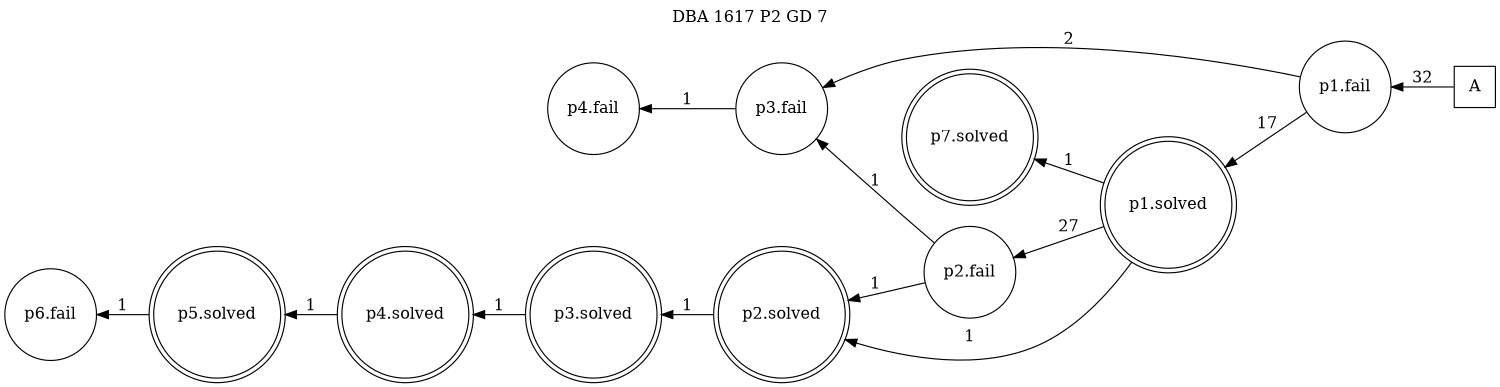 digraph DBA_1617_P2_GD_7 {
labelloc="tl"
label= " DBA 1617 P2 GD 7 "
rankdir="RL";
graph [ size=" 10 , 10 !"]

"A" [shape="square" label="A"]
"p1.fail" [shape="circle" label="p1.fail"]
"p1.solved" [shape="doublecircle" label="p1.solved"]
"p2.fail" [shape="circle" label="p2.fail"]
"p3.fail" [shape="circle" label="p3.fail"]
"p4.fail" [shape="circle" label="p4.fail"]
"p2.solved" [shape="doublecircle" label="p2.solved"]
"p3.solved" [shape="doublecircle" label="p3.solved"]
"p4.solved" [shape="doublecircle" label="p4.solved"]
"p5.solved" [shape="doublecircle" label="p5.solved"]
"p6.fail" [shape="circle" label="p6.fail"]
"p7.solved" [shape="doublecircle" label="p7.solved"]
"A" -> "p1.fail" [ label=32]
"p1.fail" -> "p1.solved" [ label=17]
"p1.fail" -> "p3.fail" [ label=2]
"p1.solved" -> "p2.fail" [ label=27]
"p1.solved" -> "p2.solved" [ label=1]
"p1.solved" -> "p7.solved" [ label=1]
"p2.fail" -> "p3.fail" [ label=1]
"p2.fail" -> "p2.solved" [ label=1]
"p3.fail" -> "p4.fail" [ label=1]
"p2.solved" -> "p3.solved" [ label=1]
"p3.solved" -> "p4.solved" [ label=1]
"p4.solved" -> "p5.solved" [ label=1]
"p5.solved" -> "p6.fail" [ label=1]
}
